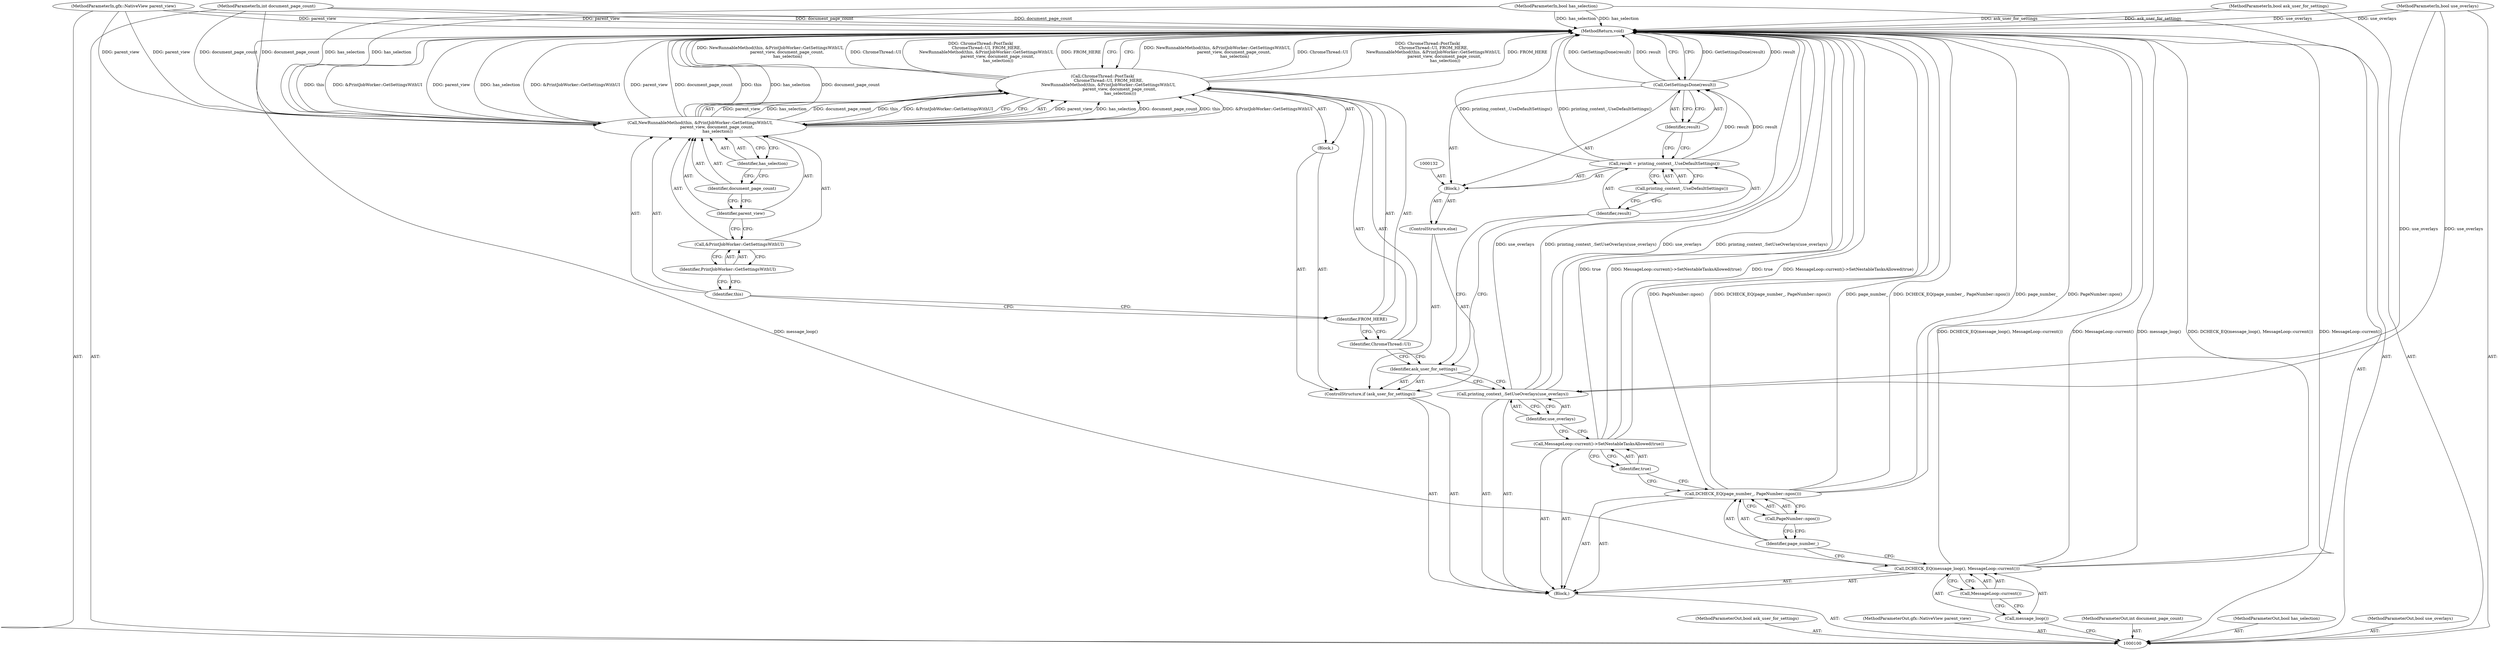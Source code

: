 digraph "0_Chrome_fc790462b4f248712bbc8c3734664dd6b05f80f2" {
"1000138" [label="(MethodReturn,void)"];
"1000101" [label="(MethodParameterIn,bool ask_user_for_settings)"];
"1000198" [label="(MethodParameterOut,bool ask_user_for_settings)"];
"1000115" [label="(Call,printing_context_.SetUseOverlays(use_overlays))"];
"1000116" [label="(Identifier,use_overlays)"];
"1000117" [label="(ControlStructure,if (ask_user_for_settings))"];
"1000119" [label="(Block,)"];
"1000118" [label="(Identifier,ask_user_for_settings)"];
"1000120" [label="(Call,ChromeThread::PostTask(\n         ChromeThread::UI, FROM_HERE,\n         NewRunnableMethod(this, &PrintJobWorker::GetSettingsWithUI,\n                          parent_view, document_page_count,\n                           has_selection)))"];
"1000122" [label="(Identifier,FROM_HERE)"];
"1000121" [label="(Identifier,ChromeThread::UI)"];
"1000124" [label="(Identifier,this)"];
"1000125" [label="(Call,&PrintJobWorker::GetSettingsWithUI)"];
"1000126" [label="(Identifier,PrintJobWorker::GetSettingsWithUI)"];
"1000123" [label="(Call,NewRunnableMethod(this, &PrintJobWorker::GetSettingsWithUI,\n                          parent_view, document_page_count,\n                           has_selection))"];
"1000127" [label="(Identifier,parent_view)"];
"1000128" [label="(Identifier,document_page_count)"];
"1000129" [label="(Identifier,has_selection)"];
"1000102" [label="(MethodParameterIn,gfx::NativeView parent_view)"];
"1000199" [label="(MethodParameterOut,gfx::NativeView parent_view)"];
"1000130" [label="(ControlStructure,else)"];
"1000133" [label="(Call,result = printing_context_.UseDefaultSettings())"];
"1000134" [label="(Identifier,result)"];
"1000135" [label="(Call,printing_context_.UseDefaultSettings())"];
"1000131" [label="(Block,)"];
"1000137" [label="(Identifier,result)"];
"1000136" [label="(Call,GetSettingsDone(result))"];
"1000103" [label="(MethodParameterIn,int document_page_count)"];
"1000200" [label="(MethodParameterOut,int document_page_count)"];
"1000104" [label="(MethodParameterIn,bool has_selection)"];
"1000201" [label="(MethodParameterOut,bool has_selection)"];
"1000105" [label="(MethodParameterIn,bool use_overlays)"];
"1000202" [label="(MethodParameterOut,bool use_overlays)"];
"1000106" [label="(Block,)"];
"1000108" [label="(Call,message_loop())"];
"1000107" [label="(Call,DCHECK_EQ(message_loop(), MessageLoop::current()))"];
"1000109" [label="(Call,MessageLoop::current())"];
"1000111" [label="(Identifier,page_number_)"];
"1000110" [label="(Call,DCHECK_EQ(page_number_, PageNumber::npos()))"];
"1000112" [label="(Call,PageNumber::npos())"];
"1000113" [label="(Call,MessageLoop::current()->SetNestableTasksAllowed(true))"];
"1000114" [label="(Identifier,true)"];
"1000138" -> "1000100"  [label="AST: "];
"1000138" -> "1000120"  [label="CFG: "];
"1000138" -> "1000136"  [label="CFG: "];
"1000123" -> "1000138"  [label="DDG: &PrintJobWorker::GetSettingsWithUI"];
"1000123" -> "1000138"  [label="DDG: parent_view"];
"1000123" -> "1000138"  [label="DDG: document_page_count"];
"1000123" -> "1000138"  [label="DDG: this"];
"1000123" -> "1000138"  [label="DDG: has_selection"];
"1000107" -> "1000138"  [label="DDG: message_loop()"];
"1000107" -> "1000138"  [label="DDG: DCHECK_EQ(message_loop(), MessageLoop::current())"];
"1000107" -> "1000138"  [label="DDG: MessageLoop::current()"];
"1000104" -> "1000138"  [label="DDG: has_selection"];
"1000105" -> "1000138"  [label="DDG: use_overlays"];
"1000113" -> "1000138"  [label="DDG: true"];
"1000113" -> "1000138"  [label="DDG: MessageLoop::current()->SetNestableTasksAllowed(true)"];
"1000120" -> "1000138"  [label="DDG: NewRunnableMethod(this, &PrintJobWorker::GetSettingsWithUI,\n                          parent_view, document_page_count,\n                           has_selection)"];
"1000120" -> "1000138"  [label="DDG: ChromeThread::UI"];
"1000120" -> "1000138"  [label="DDG: ChromeThread::PostTask(\n         ChromeThread::UI, FROM_HERE,\n         NewRunnableMethod(this, &PrintJobWorker::GetSettingsWithUI,\n                          parent_view, document_page_count,\n                           has_selection))"];
"1000120" -> "1000138"  [label="DDG: FROM_HERE"];
"1000103" -> "1000138"  [label="DDG: document_page_count"];
"1000115" -> "1000138"  [label="DDG: printing_context_.SetUseOverlays(use_overlays)"];
"1000115" -> "1000138"  [label="DDG: use_overlays"];
"1000102" -> "1000138"  [label="DDG: parent_view"];
"1000110" -> "1000138"  [label="DDG: PageNumber::npos()"];
"1000110" -> "1000138"  [label="DDG: DCHECK_EQ(page_number_, PageNumber::npos())"];
"1000110" -> "1000138"  [label="DDG: page_number_"];
"1000133" -> "1000138"  [label="DDG: printing_context_.UseDefaultSettings()"];
"1000101" -> "1000138"  [label="DDG: ask_user_for_settings"];
"1000136" -> "1000138"  [label="DDG: GetSettingsDone(result)"];
"1000136" -> "1000138"  [label="DDG: result"];
"1000101" -> "1000100"  [label="AST: "];
"1000101" -> "1000138"  [label="DDG: ask_user_for_settings"];
"1000198" -> "1000100"  [label="AST: "];
"1000115" -> "1000106"  [label="AST: "];
"1000115" -> "1000116"  [label="CFG: "];
"1000116" -> "1000115"  [label="AST: "];
"1000118" -> "1000115"  [label="CFG: "];
"1000115" -> "1000138"  [label="DDG: printing_context_.SetUseOverlays(use_overlays)"];
"1000115" -> "1000138"  [label="DDG: use_overlays"];
"1000105" -> "1000115"  [label="DDG: use_overlays"];
"1000116" -> "1000115"  [label="AST: "];
"1000116" -> "1000113"  [label="CFG: "];
"1000115" -> "1000116"  [label="CFG: "];
"1000117" -> "1000106"  [label="AST: "];
"1000118" -> "1000117"  [label="AST: "];
"1000119" -> "1000117"  [label="AST: "];
"1000130" -> "1000117"  [label="AST: "];
"1000119" -> "1000117"  [label="AST: "];
"1000120" -> "1000119"  [label="AST: "];
"1000118" -> "1000117"  [label="AST: "];
"1000118" -> "1000115"  [label="CFG: "];
"1000121" -> "1000118"  [label="CFG: "];
"1000134" -> "1000118"  [label="CFG: "];
"1000120" -> "1000119"  [label="AST: "];
"1000120" -> "1000123"  [label="CFG: "];
"1000121" -> "1000120"  [label="AST: "];
"1000122" -> "1000120"  [label="AST: "];
"1000123" -> "1000120"  [label="AST: "];
"1000138" -> "1000120"  [label="CFG: "];
"1000120" -> "1000138"  [label="DDG: NewRunnableMethod(this, &PrintJobWorker::GetSettingsWithUI,\n                          parent_view, document_page_count,\n                           has_selection)"];
"1000120" -> "1000138"  [label="DDG: ChromeThread::UI"];
"1000120" -> "1000138"  [label="DDG: ChromeThread::PostTask(\n         ChromeThread::UI, FROM_HERE,\n         NewRunnableMethod(this, &PrintJobWorker::GetSettingsWithUI,\n                          parent_view, document_page_count,\n                           has_selection))"];
"1000120" -> "1000138"  [label="DDG: FROM_HERE"];
"1000123" -> "1000120"  [label="DDG: parent_view"];
"1000123" -> "1000120"  [label="DDG: has_selection"];
"1000123" -> "1000120"  [label="DDG: document_page_count"];
"1000123" -> "1000120"  [label="DDG: this"];
"1000123" -> "1000120"  [label="DDG: &PrintJobWorker::GetSettingsWithUI"];
"1000122" -> "1000120"  [label="AST: "];
"1000122" -> "1000121"  [label="CFG: "];
"1000124" -> "1000122"  [label="CFG: "];
"1000121" -> "1000120"  [label="AST: "];
"1000121" -> "1000118"  [label="CFG: "];
"1000122" -> "1000121"  [label="CFG: "];
"1000124" -> "1000123"  [label="AST: "];
"1000124" -> "1000122"  [label="CFG: "];
"1000126" -> "1000124"  [label="CFG: "];
"1000125" -> "1000123"  [label="AST: "];
"1000125" -> "1000126"  [label="CFG: "];
"1000126" -> "1000125"  [label="AST: "];
"1000127" -> "1000125"  [label="CFG: "];
"1000126" -> "1000125"  [label="AST: "];
"1000126" -> "1000124"  [label="CFG: "];
"1000125" -> "1000126"  [label="CFG: "];
"1000123" -> "1000120"  [label="AST: "];
"1000123" -> "1000129"  [label="CFG: "];
"1000124" -> "1000123"  [label="AST: "];
"1000125" -> "1000123"  [label="AST: "];
"1000127" -> "1000123"  [label="AST: "];
"1000128" -> "1000123"  [label="AST: "];
"1000129" -> "1000123"  [label="AST: "];
"1000120" -> "1000123"  [label="CFG: "];
"1000123" -> "1000138"  [label="DDG: &PrintJobWorker::GetSettingsWithUI"];
"1000123" -> "1000138"  [label="DDG: parent_view"];
"1000123" -> "1000138"  [label="DDG: document_page_count"];
"1000123" -> "1000138"  [label="DDG: this"];
"1000123" -> "1000138"  [label="DDG: has_selection"];
"1000123" -> "1000120"  [label="DDG: parent_view"];
"1000123" -> "1000120"  [label="DDG: has_selection"];
"1000123" -> "1000120"  [label="DDG: document_page_count"];
"1000123" -> "1000120"  [label="DDG: this"];
"1000123" -> "1000120"  [label="DDG: &PrintJobWorker::GetSettingsWithUI"];
"1000102" -> "1000123"  [label="DDG: parent_view"];
"1000103" -> "1000123"  [label="DDG: document_page_count"];
"1000104" -> "1000123"  [label="DDG: has_selection"];
"1000127" -> "1000123"  [label="AST: "];
"1000127" -> "1000125"  [label="CFG: "];
"1000128" -> "1000127"  [label="CFG: "];
"1000128" -> "1000123"  [label="AST: "];
"1000128" -> "1000127"  [label="CFG: "];
"1000129" -> "1000128"  [label="CFG: "];
"1000129" -> "1000123"  [label="AST: "];
"1000129" -> "1000128"  [label="CFG: "];
"1000123" -> "1000129"  [label="CFG: "];
"1000102" -> "1000100"  [label="AST: "];
"1000102" -> "1000138"  [label="DDG: parent_view"];
"1000102" -> "1000123"  [label="DDG: parent_view"];
"1000199" -> "1000100"  [label="AST: "];
"1000130" -> "1000117"  [label="AST: "];
"1000131" -> "1000130"  [label="AST: "];
"1000133" -> "1000131"  [label="AST: "];
"1000133" -> "1000135"  [label="CFG: "];
"1000134" -> "1000133"  [label="AST: "];
"1000135" -> "1000133"  [label="AST: "];
"1000137" -> "1000133"  [label="CFG: "];
"1000133" -> "1000138"  [label="DDG: printing_context_.UseDefaultSettings()"];
"1000133" -> "1000136"  [label="DDG: result"];
"1000134" -> "1000133"  [label="AST: "];
"1000134" -> "1000118"  [label="CFG: "];
"1000135" -> "1000134"  [label="CFG: "];
"1000135" -> "1000133"  [label="AST: "];
"1000135" -> "1000134"  [label="CFG: "];
"1000133" -> "1000135"  [label="CFG: "];
"1000131" -> "1000130"  [label="AST: "];
"1000132" -> "1000131"  [label="AST: "];
"1000133" -> "1000131"  [label="AST: "];
"1000136" -> "1000131"  [label="AST: "];
"1000137" -> "1000136"  [label="AST: "];
"1000137" -> "1000133"  [label="CFG: "];
"1000136" -> "1000137"  [label="CFG: "];
"1000136" -> "1000131"  [label="AST: "];
"1000136" -> "1000137"  [label="CFG: "];
"1000137" -> "1000136"  [label="AST: "];
"1000138" -> "1000136"  [label="CFG: "];
"1000136" -> "1000138"  [label="DDG: GetSettingsDone(result)"];
"1000136" -> "1000138"  [label="DDG: result"];
"1000133" -> "1000136"  [label="DDG: result"];
"1000103" -> "1000100"  [label="AST: "];
"1000103" -> "1000138"  [label="DDG: document_page_count"];
"1000103" -> "1000123"  [label="DDG: document_page_count"];
"1000200" -> "1000100"  [label="AST: "];
"1000104" -> "1000100"  [label="AST: "];
"1000104" -> "1000138"  [label="DDG: has_selection"];
"1000104" -> "1000123"  [label="DDG: has_selection"];
"1000201" -> "1000100"  [label="AST: "];
"1000105" -> "1000100"  [label="AST: "];
"1000105" -> "1000138"  [label="DDG: use_overlays"];
"1000105" -> "1000115"  [label="DDG: use_overlays"];
"1000202" -> "1000100"  [label="AST: "];
"1000106" -> "1000100"  [label="AST: "];
"1000107" -> "1000106"  [label="AST: "];
"1000110" -> "1000106"  [label="AST: "];
"1000113" -> "1000106"  [label="AST: "];
"1000115" -> "1000106"  [label="AST: "];
"1000117" -> "1000106"  [label="AST: "];
"1000108" -> "1000107"  [label="AST: "];
"1000108" -> "1000100"  [label="CFG: "];
"1000109" -> "1000108"  [label="CFG: "];
"1000107" -> "1000106"  [label="AST: "];
"1000107" -> "1000109"  [label="CFG: "];
"1000108" -> "1000107"  [label="AST: "];
"1000109" -> "1000107"  [label="AST: "];
"1000111" -> "1000107"  [label="CFG: "];
"1000107" -> "1000138"  [label="DDG: message_loop()"];
"1000107" -> "1000138"  [label="DDG: DCHECK_EQ(message_loop(), MessageLoop::current())"];
"1000107" -> "1000138"  [label="DDG: MessageLoop::current()"];
"1000109" -> "1000107"  [label="AST: "];
"1000109" -> "1000108"  [label="CFG: "];
"1000107" -> "1000109"  [label="CFG: "];
"1000111" -> "1000110"  [label="AST: "];
"1000111" -> "1000107"  [label="CFG: "];
"1000112" -> "1000111"  [label="CFG: "];
"1000110" -> "1000106"  [label="AST: "];
"1000110" -> "1000112"  [label="CFG: "];
"1000111" -> "1000110"  [label="AST: "];
"1000112" -> "1000110"  [label="AST: "];
"1000114" -> "1000110"  [label="CFG: "];
"1000110" -> "1000138"  [label="DDG: PageNumber::npos()"];
"1000110" -> "1000138"  [label="DDG: DCHECK_EQ(page_number_, PageNumber::npos())"];
"1000110" -> "1000138"  [label="DDG: page_number_"];
"1000112" -> "1000110"  [label="AST: "];
"1000112" -> "1000111"  [label="CFG: "];
"1000110" -> "1000112"  [label="CFG: "];
"1000113" -> "1000106"  [label="AST: "];
"1000113" -> "1000114"  [label="CFG: "];
"1000114" -> "1000113"  [label="AST: "];
"1000116" -> "1000113"  [label="CFG: "];
"1000113" -> "1000138"  [label="DDG: true"];
"1000113" -> "1000138"  [label="DDG: MessageLoop::current()->SetNestableTasksAllowed(true)"];
"1000114" -> "1000113"  [label="AST: "];
"1000114" -> "1000110"  [label="CFG: "];
"1000113" -> "1000114"  [label="CFG: "];
}
